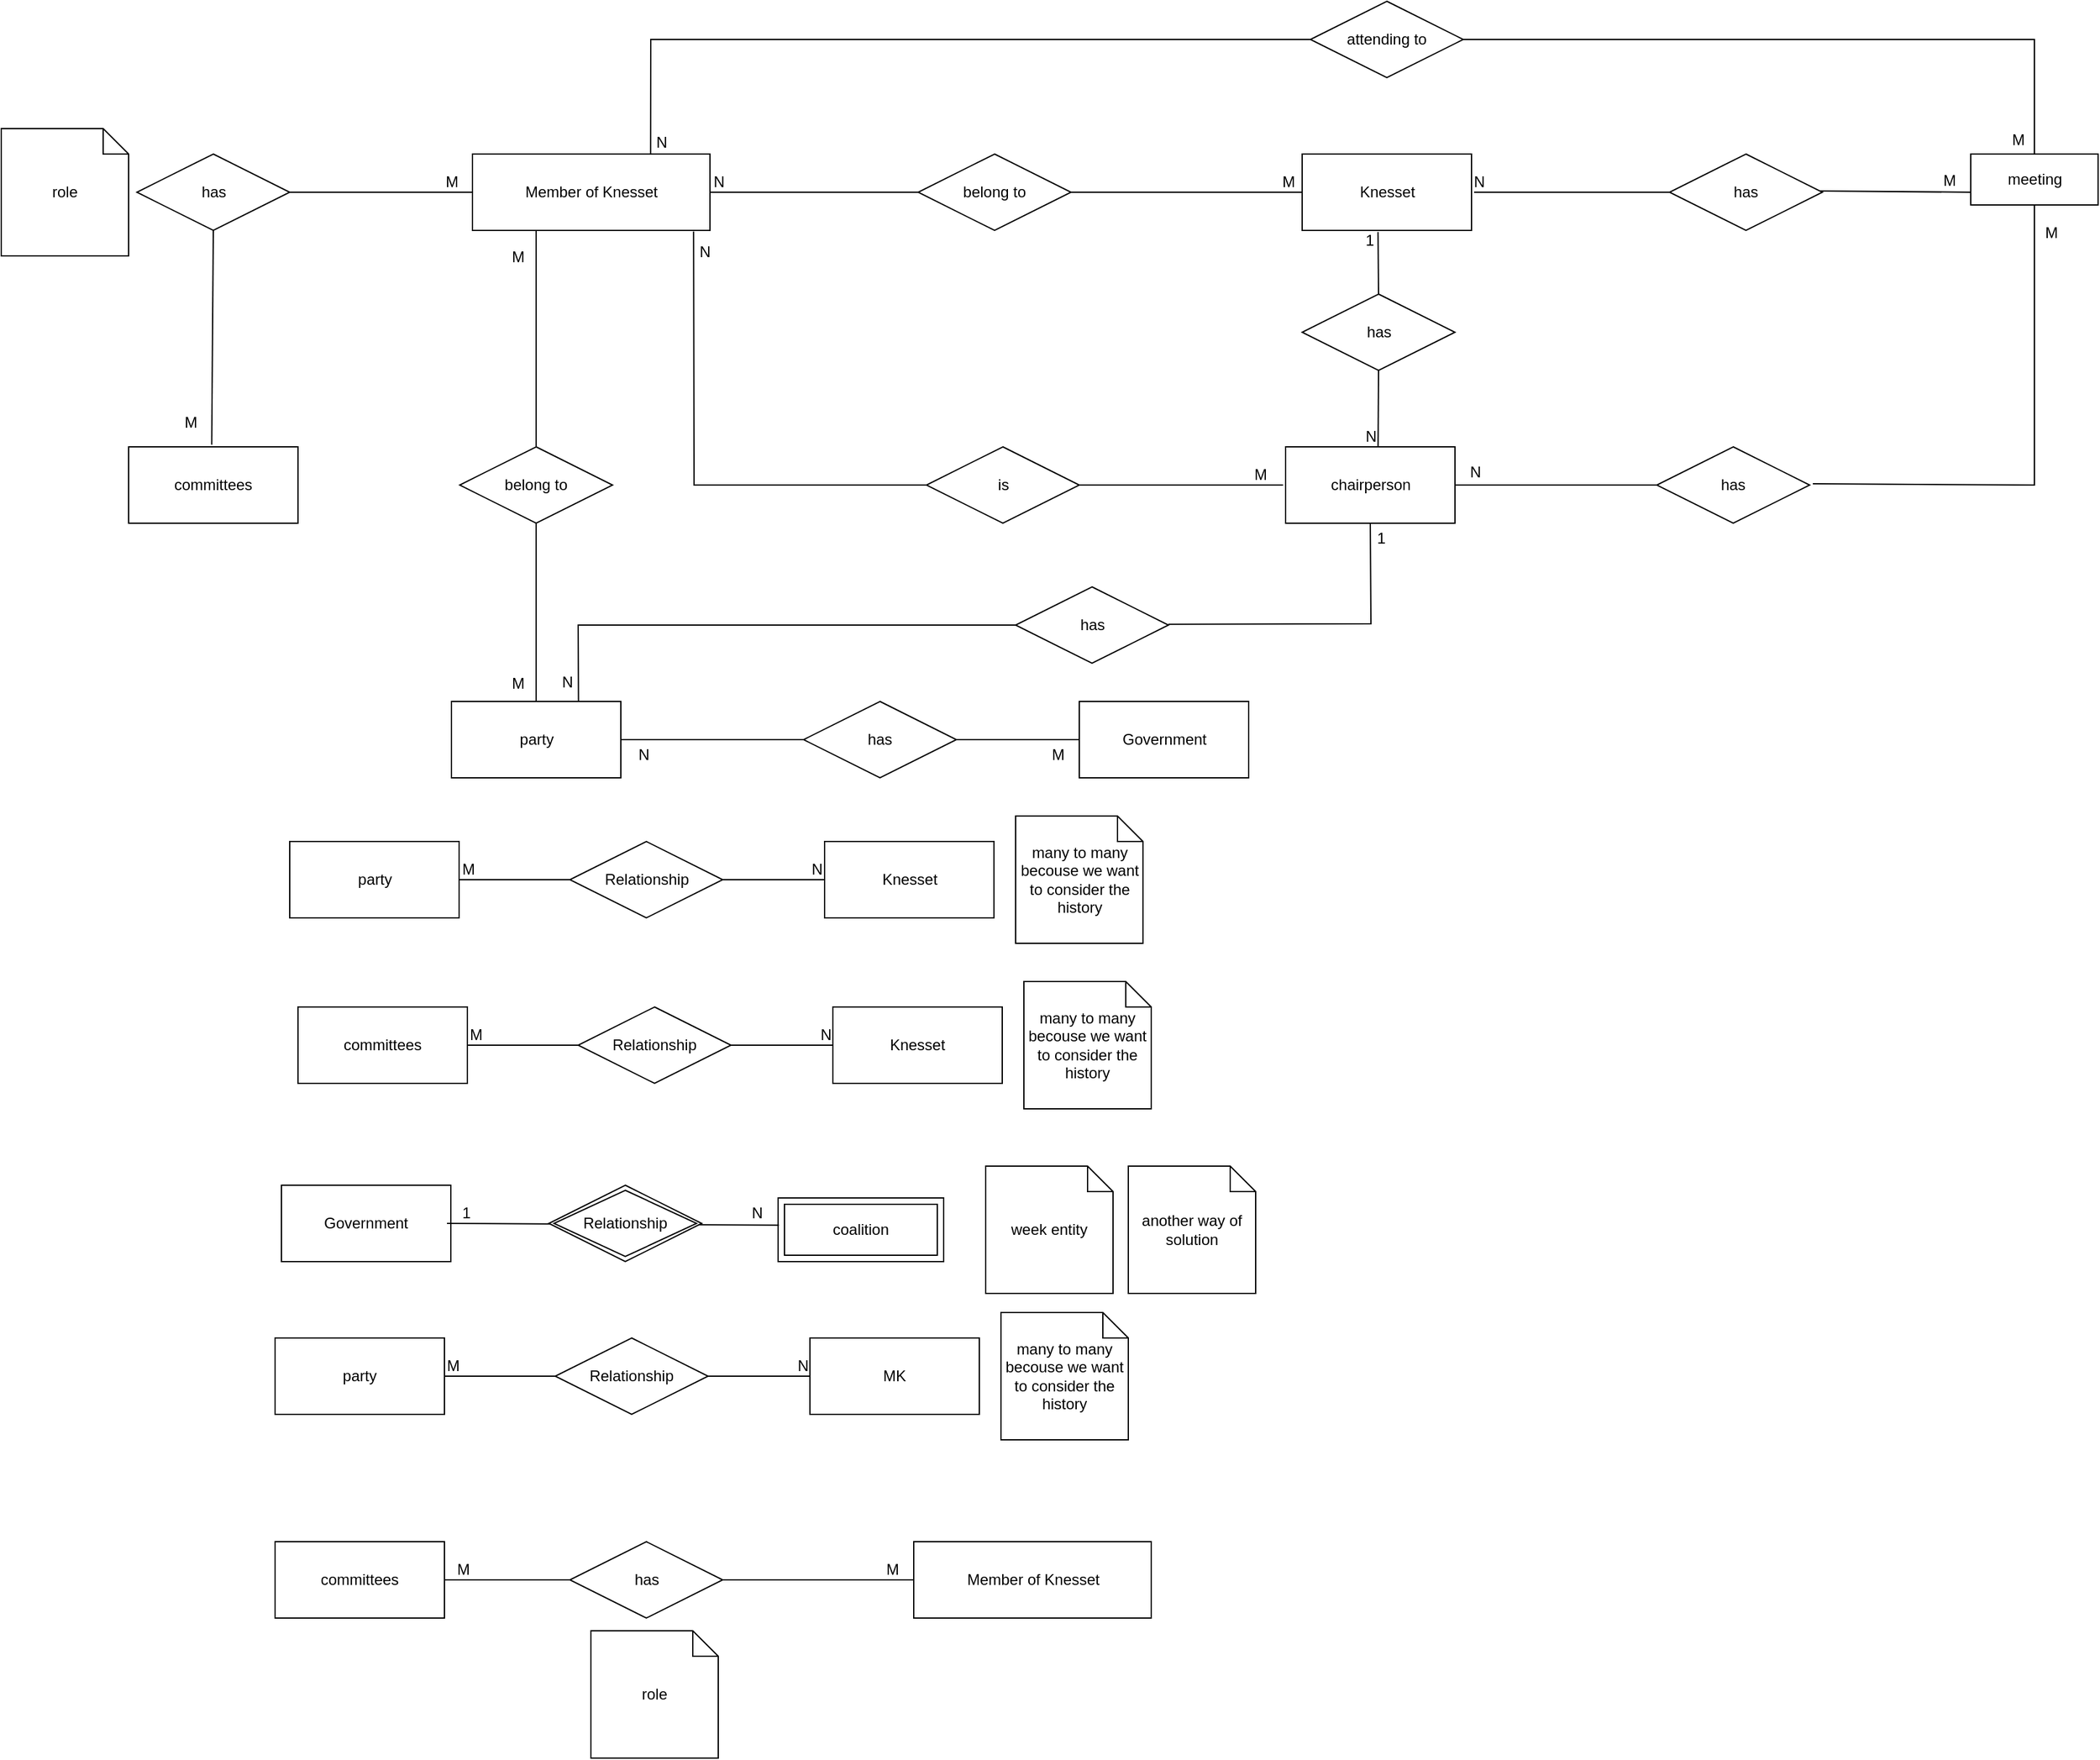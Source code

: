 <mxfile version="21.1.2" type="github">
  <diagram id="R2lEEEUBdFMjLlhIrx00" name="Page-1">
    <mxGraphModel dx="2693" dy="796" grid="1" gridSize="10" guides="1" tooltips="1" connect="1" arrows="1" fold="1" page="1" pageScale="1" pageWidth="850" pageHeight="1100" math="0" shadow="0" extFonts="Permanent Marker^https://fonts.googleapis.com/css?family=Permanent+Marker">
      <root>
        <mxCell id="0" />
        <mxCell id="1" parent="0" />
        <mxCell id="jUXAa7-mGyFEjl9MFrAE-81" value="" style="endArrow=none;html=1;rounded=0;exitX=0;exitY=0.5;exitDx=0;exitDy=0;entryX=1;entryY=0.5;entryDx=0;entryDy=0;" parent="1" target="jUXAa7-mGyFEjl9MFrAE-133" edge="1">
          <mxGeometry relative="1" as="geometry">
            <mxPoint x="216.5" y="290" as="sourcePoint" />
            <mxPoint x="86.5" y="290.0" as="targetPoint" />
          </mxGeometry>
        </mxCell>
        <mxCell id="jUXAa7-mGyFEjl9MFrAE-82" value="N" style="resizable=0;html=1;whiteSpace=wrap;align=right;verticalAlign=bottom;" parent="jUXAa7-mGyFEjl9MFrAE-81" connectable="0" vertex="1">
          <mxGeometry x="1" relative="1" as="geometry">
            <mxPoint x="13" as="offset" />
          </mxGeometry>
        </mxCell>
        <mxCell id="jUXAa7-mGyFEjl9MFrAE-83" value="" style="endArrow=none;html=1;rounded=0;exitX=0;exitY=0.5;exitDx=0;exitDy=0;entryX=1;entryY=0.5;entryDx=0;entryDy=0;" parent="1" source="jUXAa7-mGyFEjl9MFrAE-132" target="Pxb558oeFymsxxHflNNw-9" edge="1">
          <mxGeometry relative="1" as="geometry">
            <mxPoint x="432.5" y="290.21" as="sourcePoint" />
            <mxPoint x="336.5" y="290" as="targetPoint" />
          </mxGeometry>
        </mxCell>
        <mxCell id="jUXAa7-mGyFEjl9MFrAE-84" value="M" style="resizable=0;html=1;whiteSpace=wrap;align=left;verticalAlign=bottom;" parent="jUXAa7-mGyFEjl9MFrAE-83" connectable="0" vertex="1">
          <mxGeometry x="-1" relative="1" as="geometry">
            <mxPoint x="-18" as="offset" />
          </mxGeometry>
        </mxCell>
        <mxCell id="jUXAa7-mGyFEjl9MFrAE-85" value="" style="resizable=0;html=1;whiteSpace=wrap;align=right;verticalAlign=bottom;" parent="jUXAa7-mGyFEjl9MFrAE-83" connectable="0" vertex="1">
          <mxGeometry x="1" relative="1" as="geometry" />
        </mxCell>
        <mxCell id="jUXAa7-mGyFEjl9MFrAE-86" value="" style="endArrow=none;html=1;rounded=0;exitX=0;exitY=0.5;exitDx=0;exitDy=0;entryX=0.931;entryY=1.015;entryDx=0;entryDy=0;entryPerimeter=0;" parent="1" target="jUXAa7-mGyFEjl9MFrAE-133" edge="1">
          <mxGeometry relative="1" as="geometry">
            <mxPoint x="216.5" y="520.0" as="sourcePoint" />
            <mxPoint x="66.5" y="350" as="targetPoint" />
            <Array as="points">
              <mxPoint x="34" y="520" />
            </Array>
          </mxGeometry>
        </mxCell>
        <mxCell id="jUXAa7-mGyFEjl9MFrAE-87" value="N" style="resizable=0;html=1;whiteSpace=wrap;align=right;verticalAlign=bottom;" parent="jUXAa7-mGyFEjl9MFrAE-86" connectable="0" vertex="1">
          <mxGeometry x="1" relative="1" as="geometry">
            <mxPoint x="15" y="24" as="offset" />
          </mxGeometry>
        </mxCell>
        <mxCell id="jUXAa7-mGyFEjl9MFrAE-89" value="" style="endArrow=none;html=1;rounded=0;entryX=1;entryY=0.5;entryDx=0;entryDy=0;" parent="1" edge="1">
          <mxGeometry relative="1" as="geometry">
            <mxPoint x="496.5" y="520" as="sourcePoint" />
            <mxPoint x="336.5" y="520.0" as="targetPoint" />
          </mxGeometry>
        </mxCell>
        <mxCell id="jUXAa7-mGyFEjl9MFrAE-90" value="M" style="resizable=0;html=1;whiteSpace=wrap;align=left;verticalAlign=bottom;" parent="jUXAa7-mGyFEjl9MFrAE-89" connectable="0" vertex="1">
          <mxGeometry x="-1" relative="1" as="geometry">
            <mxPoint x="-25" as="offset" />
          </mxGeometry>
        </mxCell>
        <mxCell id="jUXAa7-mGyFEjl9MFrAE-91" value="" style="resizable=0;html=1;whiteSpace=wrap;align=right;verticalAlign=bottom;" parent="jUXAa7-mGyFEjl9MFrAE-89" connectable="0" vertex="1">
          <mxGeometry x="1" relative="1" as="geometry" />
        </mxCell>
        <mxCell id="jUXAa7-mGyFEjl9MFrAE-93" value="" style="endArrow=none;html=1;rounded=0;exitX=0.5;exitY=0;exitDx=0;exitDy=0;entryX=0.448;entryY=1.02;entryDx=0;entryDy=0;entryPerimeter=0;" parent="1" target="jUXAa7-mGyFEjl9MFrAE-132" edge="1">
          <mxGeometry relative="1" as="geometry">
            <mxPoint x="571.5" y="370" as="sourcePoint" />
            <mxPoint x="575.562" y="320" as="targetPoint" />
          </mxGeometry>
        </mxCell>
        <mxCell id="jUXAa7-mGyFEjl9MFrAE-94" value="1" style="resizable=0;html=1;whiteSpace=wrap;align=right;verticalAlign=bottom;" parent="jUXAa7-mGyFEjl9MFrAE-93" connectable="0" vertex="1">
          <mxGeometry x="1" relative="1" as="geometry">
            <mxPoint x="-2" y="15" as="offset" />
          </mxGeometry>
        </mxCell>
        <mxCell id="jUXAa7-mGyFEjl9MFrAE-97" value="" style="endArrow=none;html=1;rounded=0;exitX=0.5;exitY=1;exitDx=0;exitDy=0;entryX=0.546;entryY=0.016;entryDx=0;entryDy=0;entryPerimeter=0;" parent="1" target="jUXAa7-mGyFEjl9MFrAE-131" edge="1">
          <mxGeometry relative="1" as="geometry">
            <mxPoint x="571.5" y="430" as="sourcePoint" />
            <mxPoint x="571.5" y="460" as="targetPoint" />
          </mxGeometry>
        </mxCell>
        <mxCell id="jUXAa7-mGyFEjl9MFrAE-98" value="N" style="resizable=0;html=1;whiteSpace=wrap;align=right;verticalAlign=bottom;" parent="jUXAa7-mGyFEjl9MFrAE-97" connectable="0" vertex="1">
          <mxGeometry x="1" relative="1" as="geometry" />
        </mxCell>
        <mxCell id="jUXAa7-mGyFEjl9MFrAE-100" value="" style="endArrow=none;html=1;rounded=0;" parent="1" source="Pxb558oeFymsxxHflNNw-11" edge="1">
          <mxGeometry relative="1" as="geometry">
            <mxPoint x="796.5" y="290" as="sourcePoint" />
            <mxPoint x="646.5" y="290" as="targetPoint" />
          </mxGeometry>
        </mxCell>
        <mxCell id="jUXAa7-mGyFEjl9MFrAE-101" value="N" style="resizable=0;html=1;whiteSpace=wrap;align=right;verticalAlign=bottom;" parent="jUXAa7-mGyFEjl9MFrAE-100" connectable="0" vertex="1">
          <mxGeometry x="1" relative="1" as="geometry">
            <mxPoint x="10" as="offset" />
          </mxGeometry>
        </mxCell>
        <mxCell id="jUXAa7-mGyFEjl9MFrAE-102" value="" style="endArrow=none;html=1;rounded=0;entryX=0;entryY=0.75;entryDx=0;entryDy=0;" parent="1" target="jUXAa7-mGyFEjl9MFrAE-130" edge="1">
          <mxGeometry relative="1" as="geometry">
            <mxPoint x="916.5" y="289" as="sourcePoint" />
            <mxPoint x="1003.75" y="289.82" as="targetPoint" />
          </mxGeometry>
        </mxCell>
        <mxCell id="jUXAa7-mGyFEjl9MFrAE-103" value="M" style="resizable=0;html=1;whiteSpace=wrap;align=right;verticalAlign=bottom;" parent="jUXAa7-mGyFEjl9MFrAE-102" connectable="0" vertex="1">
          <mxGeometry x="1" relative="1" as="geometry">
            <mxPoint x="-10" as="offset" />
          </mxGeometry>
        </mxCell>
        <mxCell id="jUXAa7-mGyFEjl9MFrAE-111" value="" style="endArrow=none;html=1;rounded=0;entryX=0;entryY=0.5;entryDx=0;entryDy=0;" parent="1" target="jUXAa7-mGyFEjl9MFrAE-133" edge="1">
          <mxGeometry relative="1" as="geometry">
            <mxPoint x="-283.5" y="290" as="sourcePoint" />
            <mxPoint x="-163.5" y="290.0" as="targetPoint" />
          </mxGeometry>
        </mxCell>
        <mxCell id="jUXAa7-mGyFEjl9MFrAE-112" value="M" style="resizable=0;html=1;whiteSpace=wrap;align=right;verticalAlign=bottom;" parent="jUXAa7-mGyFEjl9MFrAE-111" connectable="0" vertex="1">
          <mxGeometry x="1" relative="1" as="geometry">
            <mxPoint x="-10" as="offset" />
          </mxGeometry>
        </mxCell>
        <mxCell id="jUXAa7-mGyFEjl9MFrAE-113" value="" style="endArrow=none;html=1;rounded=0;entryX=0.395;entryY=-0.013;entryDx=0;entryDy=0;exitX=0.5;exitY=1;exitDx=0;exitDy=0;entryPerimeter=0;" parent="1" edge="1">
          <mxGeometry relative="1" as="geometry">
            <mxPoint x="-343.5" y="320" as="sourcePoint" />
            <mxPoint x="-344.75" y="488.31" as="targetPoint" />
          </mxGeometry>
        </mxCell>
        <mxCell id="jUXAa7-mGyFEjl9MFrAE-114" value="M" style="resizable=0;html=1;whiteSpace=wrap;align=right;verticalAlign=bottom;" parent="jUXAa7-mGyFEjl9MFrAE-113" connectable="0" vertex="1">
          <mxGeometry x="1" relative="1" as="geometry">
            <mxPoint x="-10" y="-9" as="offset" />
          </mxGeometry>
        </mxCell>
        <mxCell id="jUXAa7-mGyFEjl9MFrAE-117" value="" style="endArrow=none;html=1;rounded=0;exitX=0.5;exitY=1;exitDx=0;exitDy=0;entryX=0.5;entryY=0;entryDx=0;entryDy=0;" parent="1" target="jUXAa7-mGyFEjl9MFrAE-134" edge="1">
          <mxGeometry relative="1" as="geometry">
            <mxPoint x="-90" y="550.0" as="sourcePoint" />
            <mxPoint x="-55.5" y="690" as="targetPoint" />
          </mxGeometry>
        </mxCell>
        <mxCell id="jUXAa7-mGyFEjl9MFrAE-118" value="M" style="resizable=0;html=1;whiteSpace=wrap;align=right;verticalAlign=bottom;" parent="jUXAa7-mGyFEjl9MFrAE-117" connectable="0" vertex="1">
          <mxGeometry x="1" relative="1" as="geometry">
            <mxPoint x="-8" y="-6" as="offset" />
          </mxGeometry>
        </mxCell>
        <mxCell id="jUXAa7-mGyFEjl9MFrAE-119" value="" style="endArrow=none;html=1;rounded=0;exitX=0.5;exitY=0;exitDx=0;exitDy=0;" parent="1" edge="1">
          <mxGeometry relative="1" as="geometry">
            <mxPoint x="-90" y="490" as="sourcePoint" />
            <mxPoint x="-90" y="320" as="targetPoint" />
          </mxGeometry>
        </mxCell>
        <mxCell id="jUXAa7-mGyFEjl9MFrAE-120" value="M" style="resizable=0;html=1;whiteSpace=wrap;align=right;verticalAlign=bottom;" parent="jUXAa7-mGyFEjl9MFrAE-119" connectable="0" vertex="1">
          <mxGeometry x="1" relative="1" as="geometry">
            <mxPoint x="-8" y="29" as="offset" />
          </mxGeometry>
        </mxCell>
        <mxCell id="jUXAa7-mGyFEjl9MFrAE-124" value="" style="endArrow=none;html=1;rounded=0;entryX=1;entryY=0.5;entryDx=0;entryDy=0;" parent="1" target="jUXAa7-mGyFEjl9MFrAE-131" edge="1">
          <mxGeometry relative="1" as="geometry">
            <mxPoint x="792.5" y="520.0" as="sourcePoint" />
            <mxPoint x="684.5" y="522" as="targetPoint" />
          </mxGeometry>
        </mxCell>
        <mxCell id="jUXAa7-mGyFEjl9MFrAE-125" value="N" style="resizable=0;html=1;whiteSpace=wrap;align=right;verticalAlign=bottom;" parent="jUXAa7-mGyFEjl9MFrAE-124" connectable="0" vertex="1">
          <mxGeometry x="1" relative="1" as="geometry">
            <mxPoint x="22" y="-2" as="offset" />
          </mxGeometry>
        </mxCell>
        <mxCell id="jUXAa7-mGyFEjl9MFrAE-127" value="" style="endArrow=none;html=1;rounded=0;entryX=0.5;entryY=1;entryDx=0;entryDy=0;" parent="1" target="jUXAa7-mGyFEjl9MFrAE-130" edge="1">
          <mxGeometry relative="1" as="geometry">
            <mxPoint x="912.5" y="519" as="sourcePoint" />
            <mxPoint x="1086.5" y="330" as="targetPoint" />
            <Array as="points">
              <mxPoint x="1086.5" y="520" />
            </Array>
          </mxGeometry>
        </mxCell>
        <mxCell id="jUXAa7-mGyFEjl9MFrAE-128" value="M" style="resizable=0;html=1;whiteSpace=wrap;align=right;verticalAlign=bottom;" parent="jUXAa7-mGyFEjl9MFrAE-127" connectable="0" vertex="1">
          <mxGeometry x="1" relative="1" as="geometry">
            <mxPoint x="20" y="30" as="offset" />
          </mxGeometry>
        </mxCell>
        <mxCell id="jUXAa7-mGyFEjl9MFrAE-130" value="meeting" style="whiteSpace=wrap;html=1;align=center;" parent="1" vertex="1">
          <mxGeometry x="1036.5" y="260" width="100" height="40" as="geometry" />
        </mxCell>
        <mxCell id="jUXAa7-mGyFEjl9MFrAE-131" value="chairperson" style="whiteSpace=wrap;html=1;align=center;" parent="1" vertex="1">
          <mxGeometry x="498.5" y="490" width="133" height="60" as="geometry" />
        </mxCell>
        <mxCell id="jUXAa7-mGyFEjl9MFrAE-132" value="Knesset" style="whiteSpace=wrap;html=1;align=center;" parent="1" vertex="1">
          <mxGeometry x="511.5" y="260" width="133" height="60" as="geometry" />
        </mxCell>
        <mxCell id="jUXAa7-mGyFEjl9MFrAE-133" value="Member of Knesset" style="whiteSpace=wrap;html=1;align=center;" parent="1" vertex="1">
          <mxGeometry x="-140" y="260" width="186.5" height="60" as="geometry" />
        </mxCell>
        <mxCell id="jUXAa7-mGyFEjl9MFrAE-134" value="party" style="whiteSpace=wrap;html=1;align=center;" parent="1" vertex="1">
          <mxGeometry x="-156.5" y="690" width="133" height="60" as="geometry" />
        </mxCell>
        <mxCell id="jUXAa7-mGyFEjl9MFrAE-135" value="Government" style="whiteSpace=wrap;html=1;align=center;" parent="1" vertex="1">
          <mxGeometry x="336.5" y="690" width="133" height="60" as="geometry" />
        </mxCell>
        <mxCell id="jUXAa7-mGyFEjl9MFrAE-140" value="" style="endArrow=none;html=1;rounded=0;entryX=1;entryY=0.5;entryDx=0;entryDy=0;exitX=0;exitY=0.5;exitDx=0;exitDy=0;" parent="1" source="Pxb558oeFymsxxHflNNw-6" target="jUXAa7-mGyFEjl9MFrAE-134" edge="1">
          <mxGeometry relative="1" as="geometry">
            <mxPoint x="116.5" y="720" as="sourcePoint" />
            <mxPoint x="266.5" y="760" as="targetPoint" />
          </mxGeometry>
        </mxCell>
        <mxCell id="jUXAa7-mGyFEjl9MFrAE-141" value="N" style="resizable=0;html=1;whiteSpace=wrap;align=right;verticalAlign=bottom;" parent="jUXAa7-mGyFEjl9MFrAE-140" connectable="0" vertex="1">
          <mxGeometry x="1" relative="1" as="geometry">
            <mxPoint x="24" y="20" as="offset" />
          </mxGeometry>
        </mxCell>
        <mxCell id="jUXAa7-mGyFEjl9MFrAE-142" value="" style="endArrow=none;html=1;rounded=0;entryX=0;entryY=0.5;entryDx=0;entryDy=0;exitX=1;exitY=0.5;exitDx=0;exitDy=0;" parent="1" target="jUXAa7-mGyFEjl9MFrAE-135" edge="1">
          <mxGeometry relative="1" as="geometry">
            <mxPoint x="236.5" y="720" as="sourcePoint" />
            <mxPoint x="266.5" y="760" as="targetPoint" />
          </mxGeometry>
        </mxCell>
        <mxCell id="jUXAa7-mGyFEjl9MFrAE-143" value="M" style="resizable=0;html=1;whiteSpace=wrap;align=right;verticalAlign=bottom;" parent="jUXAa7-mGyFEjl9MFrAE-142" connectable="0" vertex="1">
          <mxGeometry x="1" relative="1" as="geometry">
            <mxPoint x="-10" y="20" as="offset" />
          </mxGeometry>
        </mxCell>
        <mxCell id="jUXAa7-mGyFEjl9MFrAE-144" value="" style="endArrow=none;html=1;rounded=0;entryX=0.75;entryY=0;entryDx=0;entryDy=0;exitX=0;exitY=0.5;exitDx=0;exitDy=0;" parent="1" target="jUXAa7-mGyFEjl9MFrAE-134" edge="1">
          <mxGeometry relative="1" as="geometry">
            <mxPoint x="286.5" y="630" as="sourcePoint" />
            <mxPoint x="46.5" y="650" as="targetPoint" />
            <Array as="points">
              <mxPoint x="-57" y="630" />
            </Array>
          </mxGeometry>
        </mxCell>
        <mxCell id="jUXAa7-mGyFEjl9MFrAE-145" value="N" style="resizable=0;html=1;whiteSpace=wrap;align=right;verticalAlign=bottom;" parent="jUXAa7-mGyFEjl9MFrAE-144" connectable="0" vertex="1">
          <mxGeometry x="1" relative="1" as="geometry">
            <mxPoint x="-3" y="-6" as="offset" />
          </mxGeometry>
        </mxCell>
        <mxCell id="jUXAa7-mGyFEjl9MFrAE-147" value="" style="endArrow=none;html=1;rounded=0;entryX=0.5;entryY=1;entryDx=0;entryDy=0;" parent="1" target="jUXAa7-mGyFEjl9MFrAE-131" edge="1">
          <mxGeometry relative="1" as="geometry">
            <mxPoint x="406.5" y="629.41" as="sourcePoint" />
            <mxPoint x="566.5" y="629.41" as="targetPoint" />
            <Array as="points">
              <mxPoint x="565.5" y="629" />
            </Array>
          </mxGeometry>
        </mxCell>
        <mxCell id="jUXAa7-mGyFEjl9MFrAE-148" value="1" style="resizable=0;html=1;whiteSpace=wrap;align=right;verticalAlign=bottom;" parent="jUXAa7-mGyFEjl9MFrAE-147" connectable="0" vertex="1">
          <mxGeometry x="1" relative="1" as="geometry">
            <mxPoint x="13" y="20" as="offset" />
          </mxGeometry>
        </mxCell>
        <mxCell id="jUXAa7-mGyFEjl9MFrAE-149" value="committees" style="whiteSpace=wrap;html=1;align=center;" parent="1" vertex="1">
          <mxGeometry x="-410" y="490" width="133" height="60" as="geometry" />
        </mxCell>
        <mxCell id="jUXAa7-mGyFEjl9MFrAE-151" value="" style="endArrow=none;html=1;rounded=0;exitX=0;exitY=0.5;exitDx=0;exitDy=0;entryX=0.75;entryY=0;entryDx=0;entryDy=0;" parent="1" target="jUXAa7-mGyFEjl9MFrAE-133" edge="1">
          <mxGeometry relative="1" as="geometry">
            <mxPoint x="518" y="170" as="sourcePoint" />
            <mxPoint x="-13.5" y="170" as="targetPoint" />
            <Array as="points">
              <mxPoint y="170" />
            </Array>
          </mxGeometry>
        </mxCell>
        <mxCell id="jUXAa7-mGyFEjl9MFrAE-152" value="N" style="resizable=0;html=1;whiteSpace=wrap;align=right;verticalAlign=bottom;" parent="jUXAa7-mGyFEjl9MFrAE-151" connectable="0" vertex="1">
          <mxGeometry x="1" relative="1" as="geometry">
            <mxPoint x="15" as="offset" />
          </mxGeometry>
        </mxCell>
        <mxCell id="jUXAa7-mGyFEjl9MFrAE-153" value="" style="endArrow=none;html=1;rounded=0;entryX=0.5;entryY=0;entryDx=0;entryDy=0;exitX=1;exitY=0.5;exitDx=0;exitDy=0;" parent="1" target="jUXAa7-mGyFEjl9MFrAE-130" edge="1">
          <mxGeometry relative="1" as="geometry">
            <mxPoint x="638" y="170" as="sourcePoint" />
            <mxPoint x="846.5" y="170.5" as="targetPoint" />
            <Array as="points">
              <mxPoint x="1086.5" y="170" />
            </Array>
          </mxGeometry>
        </mxCell>
        <mxCell id="jUXAa7-mGyFEjl9MFrAE-154" value="M" style="resizable=0;html=1;whiteSpace=wrap;align=right;verticalAlign=bottom;" parent="jUXAa7-mGyFEjl9MFrAE-153" connectable="0" vertex="1">
          <mxGeometry x="1" relative="1" as="geometry">
            <mxPoint x="-6" y="-3" as="offset" />
          </mxGeometry>
        </mxCell>
        <mxCell id="Pxb558oeFymsxxHflNNw-4" value="has" style="shape=rhombus;perimeter=rhombusPerimeter;whiteSpace=wrap;html=1;align=center;" parent="1" vertex="1">
          <mxGeometry x="511.5" y="370" width="120" height="60" as="geometry" />
        </mxCell>
        <mxCell id="Pxb558oeFymsxxHflNNw-5" value="has" style="shape=rhombus;perimeter=rhombusPerimeter;whiteSpace=wrap;html=1;align=center;" parent="1" vertex="1">
          <mxGeometry x="286.5" y="600" width="120" height="60" as="geometry" />
        </mxCell>
        <mxCell id="Pxb558oeFymsxxHflNNw-6" value="has" style="shape=rhombus;perimeter=rhombusPerimeter;whiteSpace=wrap;html=1;align=center;" parent="1" vertex="1">
          <mxGeometry x="120" y="690" width="120" height="60" as="geometry" />
        </mxCell>
        <mxCell id="Pxb558oeFymsxxHflNNw-7" value="is" style="shape=rhombus;perimeter=rhombusPerimeter;whiteSpace=wrap;html=1;align=center;" parent="1" vertex="1">
          <mxGeometry x="216.5" y="490" width="120" height="60" as="geometry" />
        </mxCell>
        <mxCell id="Pxb558oeFymsxxHflNNw-8" value="belong to" style="shape=rhombus;perimeter=rhombusPerimeter;whiteSpace=wrap;html=1;align=center;" parent="1" vertex="1">
          <mxGeometry x="-150" y="490" width="120" height="60" as="geometry" />
        </mxCell>
        <mxCell id="Pxb558oeFymsxxHflNNw-9" value="belong to" style="shape=rhombus;perimeter=rhombusPerimeter;whiteSpace=wrap;html=1;align=center;" parent="1" vertex="1">
          <mxGeometry x="210" y="260" width="120" height="60" as="geometry" />
        </mxCell>
        <mxCell id="Pxb558oeFymsxxHflNNw-10" value="has" style="shape=rhombus;perimeter=rhombusPerimeter;whiteSpace=wrap;html=1;align=center;" parent="1" vertex="1">
          <mxGeometry x="790" y="490" width="120" height="60" as="geometry" />
        </mxCell>
        <mxCell id="Pxb558oeFymsxxHflNNw-11" value="has" style="shape=rhombus;perimeter=rhombusPerimeter;whiteSpace=wrap;html=1;align=center;" parent="1" vertex="1">
          <mxGeometry x="800" y="260" width="120" height="60" as="geometry" />
        </mxCell>
        <mxCell id="Pxb558oeFymsxxHflNNw-12" value="attending to" style="shape=rhombus;perimeter=rhombusPerimeter;whiteSpace=wrap;html=1;align=center;" parent="1" vertex="1">
          <mxGeometry x="518" y="140" width="120" height="60" as="geometry" />
        </mxCell>
        <mxCell id="Pxb558oeFymsxxHflNNw-13" value="has" style="shape=rhombus;perimeter=rhombusPerimeter;whiteSpace=wrap;html=1;align=center;" parent="1" vertex="1">
          <mxGeometry x="-403.5" y="260" width="120" height="60" as="geometry" />
        </mxCell>
        <mxCell id="ih9Ujqy8G6up0V0xCDx5-1" value="Knesset" style="whiteSpace=wrap;html=1;align=center;" vertex="1" parent="1">
          <mxGeometry x="143" y="930" width="133" height="60" as="geometry" />
        </mxCell>
        <mxCell id="ih9Ujqy8G6up0V0xCDx5-2" value="committees" style="whiteSpace=wrap;html=1;align=center;" vertex="1" parent="1">
          <mxGeometry x="-277" y="930" width="133" height="60" as="geometry" />
        </mxCell>
        <mxCell id="ih9Ujqy8G6up0V0xCDx5-5" value="" style="endArrow=none;html=1;rounded=0;exitX=1;exitY=0.5;exitDx=0;exitDy=0;" edge="1" parent="1" source="ih9Ujqy8G6up0V0xCDx5-2">
          <mxGeometry relative="1" as="geometry">
            <mxPoint x="13" y="930" as="sourcePoint" />
            <mxPoint x="143" y="960" as="targetPoint" />
          </mxGeometry>
        </mxCell>
        <mxCell id="ih9Ujqy8G6up0V0xCDx5-6" value="M" style="resizable=0;html=1;whiteSpace=wrap;align=left;verticalAlign=bottom;" connectable="0" vertex="1" parent="ih9Ujqy8G6up0V0xCDx5-5">
          <mxGeometry x="-1" relative="1" as="geometry" />
        </mxCell>
        <mxCell id="ih9Ujqy8G6up0V0xCDx5-7" value="N" style="resizable=0;html=1;whiteSpace=wrap;align=right;verticalAlign=bottom;" connectable="0" vertex="1" parent="ih9Ujqy8G6up0V0xCDx5-5">
          <mxGeometry x="1" relative="1" as="geometry" />
        </mxCell>
        <mxCell id="ih9Ujqy8G6up0V0xCDx5-4" value="Relationship" style="shape=rhombus;perimeter=rhombusPerimeter;whiteSpace=wrap;html=1;align=center;" vertex="1" parent="1">
          <mxGeometry x="-57" y="930" width="120" height="60" as="geometry" />
        </mxCell>
        <mxCell id="ih9Ujqy8G6up0V0xCDx5-9" value="many to many becouse we want to consider the history" style="shape=note;size=20;whiteSpace=wrap;html=1;" vertex="1" parent="1">
          <mxGeometry x="293" y="910" width="100" height="100" as="geometry" />
        </mxCell>
        <mxCell id="ih9Ujqy8G6up0V0xCDx5-10" value="role" style="shape=note;size=20;whiteSpace=wrap;html=1;" vertex="1" parent="1">
          <mxGeometry x="-510" y="240" width="100" height="100" as="geometry" />
        </mxCell>
        <mxCell id="ih9Ujqy8G6up0V0xCDx5-12" value="Government" style="whiteSpace=wrap;html=1;align=center;" vertex="1" parent="1">
          <mxGeometry x="-290" y="1070" width="133" height="60" as="geometry" />
        </mxCell>
        <mxCell id="ih9Ujqy8G6up0V0xCDx5-14" value="coalition" style="shape=ext;margin=3;double=1;whiteSpace=wrap;html=1;align=center;" vertex="1" parent="1">
          <mxGeometry x="100" y="1080" width="130" height="50" as="geometry" />
        </mxCell>
        <mxCell id="ih9Ujqy8G6up0V0xCDx5-15" value="week entity&lt;br&gt;" style="shape=note;size=20;whiteSpace=wrap;html=1;" vertex="1" parent="1">
          <mxGeometry x="263" y="1055" width="100" height="100" as="geometry" />
        </mxCell>
        <mxCell id="ih9Ujqy8G6up0V0xCDx5-19" value="" style="endArrow=none;html=1;rounded=0;entryX=0.005;entryY=0.428;entryDx=0;entryDy=0;entryPerimeter=0;" edge="1" parent="1" target="ih9Ujqy8G6up0V0xCDx5-14">
          <mxGeometry relative="1" as="geometry">
            <mxPoint x="-160" y="1100" as="sourcePoint" />
            <mxPoint y="1100" as="targetPoint" />
          </mxGeometry>
        </mxCell>
        <mxCell id="ih9Ujqy8G6up0V0xCDx5-20" value="1" style="resizable=0;html=1;whiteSpace=wrap;align=left;verticalAlign=bottom;" connectable="0" vertex="1" parent="ih9Ujqy8G6up0V0xCDx5-19">
          <mxGeometry x="-1" relative="1" as="geometry">
            <mxPoint x="10" as="offset" />
          </mxGeometry>
        </mxCell>
        <mxCell id="ih9Ujqy8G6up0V0xCDx5-21" value="N" style="resizable=0;html=1;whiteSpace=wrap;align=right;verticalAlign=bottom;" connectable="0" vertex="1" parent="ih9Ujqy8G6up0V0xCDx5-19">
          <mxGeometry x="1" relative="1" as="geometry">
            <mxPoint x="-11" y="-1" as="offset" />
          </mxGeometry>
        </mxCell>
        <mxCell id="ih9Ujqy8G6up0V0xCDx5-13" value="Relationship" style="shape=rhombus;double=1;perimeter=rhombusPerimeter;whiteSpace=wrap;html=1;align=center;" vertex="1" parent="1">
          <mxGeometry x="-80" y="1070" width="120" height="60" as="geometry" />
        </mxCell>
        <mxCell id="ih9Ujqy8G6up0V0xCDx5-22" value="another way of solution" style="shape=note;size=20;whiteSpace=wrap;html=1;" vertex="1" parent="1">
          <mxGeometry x="375" y="1055" width="100" height="100" as="geometry" />
        </mxCell>
        <mxCell id="ih9Ujqy8G6up0V0xCDx5-24" value="Knesset" style="whiteSpace=wrap;html=1;align=center;" vertex="1" parent="1">
          <mxGeometry x="136.5" y="800" width="133" height="60" as="geometry" />
        </mxCell>
        <mxCell id="ih9Ujqy8G6up0V0xCDx5-25" value="party" style="whiteSpace=wrap;html=1;align=center;" vertex="1" parent="1">
          <mxGeometry x="-283.5" y="800" width="133" height="60" as="geometry" />
        </mxCell>
        <mxCell id="ih9Ujqy8G6up0V0xCDx5-26" value="" style="endArrow=none;html=1;rounded=0;exitX=1;exitY=0.5;exitDx=0;exitDy=0;" edge="1" source="ih9Ujqy8G6up0V0xCDx5-25" parent="1">
          <mxGeometry relative="1" as="geometry">
            <mxPoint x="6.5" y="800" as="sourcePoint" />
            <mxPoint x="136.5" y="830" as="targetPoint" />
          </mxGeometry>
        </mxCell>
        <mxCell id="ih9Ujqy8G6up0V0xCDx5-27" value="M" style="resizable=0;html=1;whiteSpace=wrap;align=left;verticalAlign=bottom;" connectable="0" vertex="1" parent="ih9Ujqy8G6up0V0xCDx5-26">
          <mxGeometry x="-1" relative="1" as="geometry" />
        </mxCell>
        <mxCell id="ih9Ujqy8G6up0V0xCDx5-28" value="N" style="resizable=0;html=1;whiteSpace=wrap;align=right;verticalAlign=bottom;" connectable="0" vertex="1" parent="ih9Ujqy8G6up0V0xCDx5-26">
          <mxGeometry x="1" relative="1" as="geometry" />
        </mxCell>
        <mxCell id="ih9Ujqy8G6up0V0xCDx5-29" value="Relationship" style="shape=rhombus;perimeter=rhombusPerimeter;whiteSpace=wrap;html=1;align=center;" vertex="1" parent="1">
          <mxGeometry x="-63.5" y="800" width="120" height="60" as="geometry" />
        </mxCell>
        <mxCell id="ih9Ujqy8G6up0V0xCDx5-30" value="many to many becouse we want to consider the history" style="shape=note;size=20;whiteSpace=wrap;html=1;" vertex="1" parent="1">
          <mxGeometry x="286.5" y="780" width="100" height="100" as="geometry" />
        </mxCell>
        <mxCell id="ih9Ujqy8G6up0V0xCDx5-31" value="MK" style="whiteSpace=wrap;html=1;align=center;" vertex="1" parent="1">
          <mxGeometry x="125" y="1190" width="133" height="60" as="geometry" />
        </mxCell>
        <mxCell id="ih9Ujqy8G6up0V0xCDx5-32" value="party" style="whiteSpace=wrap;html=1;align=center;" vertex="1" parent="1">
          <mxGeometry x="-295" y="1190" width="133" height="60" as="geometry" />
        </mxCell>
        <mxCell id="ih9Ujqy8G6up0V0xCDx5-33" value="" style="endArrow=none;html=1;rounded=0;exitX=1;exitY=0.5;exitDx=0;exitDy=0;" edge="1" parent="1" source="ih9Ujqy8G6up0V0xCDx5-32">
          <mxGeometry relative="1" as="geometry">
            <mxPoint x="-5" y="1190" as="sourcePoint" />
            <mxPoint x="125" y="1220" as="targetPoint" />
          </mxGeometry>
        </mxCell>
        <mxCell id="ih9Ujqy8G6up0V0xCDx5-34" value="M" style="resizable=0;html=1;whiteSpace=wrap;align=left;verticalAlign=bottom;" connectable="0" vertex="1" parent="ih9Ujqy8G6up0V0xCDx5-33">
          <mxGeometry x="-1" relative="1" as="geometry" />
        </mxCell>
        <mxCell id="ih9Ujqy8G6up0V0xCDx5-35" value="N" style="resizable=0;html=1;whiteSpace=wrap;align=right;verticalAlign=bottom;" connectable="0" vertex="1" parent="ih9Ujqy8G6up0V0xCDx5-33">
          <mxGeometry x="1" relative="1" as="geometry" />
        </mxCell>
        <mxCell id="ih9Ujqy8G6up0V0xCDx5-36" value="Relationship" style="shape=rhombus;perimeter=rhombusPerimeter;whiteSpace=wrap;html=1;align=center;" vertex="1" parent="1">
          <mxGeometry x="-75" y="1190" width="120" height="60" as="geometry" />
        </mxCell>
        <mxCell id="ih9Ujqy8G6up0V0xCDx5-37" value="many to many becouse we want to consider the history" style="shape=note;size=20;whiteSpace=wrap;html=1;" vertex="1" parent="1">
          <mxGeometry x="275" y="1170" width="100" height="100" as="geometry" />
        </mxCell>
        <mxCell id="ih9Ujqy8G6up0V0xCDx5-38" value="" style="endArrow=none;html=1;rounded=0;entryX=0;entryY=0.5;entryDx=0;entryDy=0;exitX=1;exitY=0.5;exitDx=0;exitDy=0;" edge="1" parent="1" target="ih9Ujqy8G6up0V0xCDx5-42" source="ih9Ujqy8G6up0V0xCDx5-44">
          <mxGeometry relative="1" as="geometry">
            <mxPoint x="51.5" y="1370" as="sourcePoint" />
            <mxPoint x="171.5" y="1370.0" as="targetPoint" />
            <Array as="points" />
          </mxGeometry>
        </mxCell>
        <mxCell id="ih9Ujqy8G6up0V0xCDx5-39" value="M" style="resizable=0;html=1;whiteSpace=wrap;align=right;verticalAlign=bottom;" connectable="0" vertex="1" parent="ih9Ujqy8G6up0V0xCDx5-38">
          <mxGeometry x="1" relative="1" as="geometry">
            <mxPoint x="-10" as="offset" />
          </mxGeometry>
        </mxCell>
        <mxCell id="ih9Ujqy8G6up0V0xCDx5-45" value="M" style="resizable=0;html=1;whiteSpace=wrap;align=right;verticalAlign=bottom;" connectable="0" vertex="1" parent="ih9Ujqy8G6up0V0xCDx5-38">
          <mxGeometry x="1" relative="1" as="geometry">
            <mxPoint x="-347" as="offset" />
          </mxGeometry>
        </mxCell>
        <mxCell id="ih9Ujqy8G6up0V0xCDx5-40" value="" style="endArrow=none;html=1;rounded=0;entryX=1;entryY=0.5;entryDx=0;entryDy=0;exitX=0;exitY=0.5;exitDx=0;exitDy=0;" edge="1" parent="1" source="ih9Ujqy8G6up0V0xCDx5-44" target="ih9Ujqy8G6up0V0xCDx5-43">
          <mxGeometry relative="1" as="geometry">
            <mxPoint x="-8.5" y="1400" as="sourcePoint" />
            <mxPoint x="-9.75" y="1568.31" as="targetPoint" />
          </mxGeometry>
        </mxCell>
        <mxCell id="ih9Ujqy8G6up0V0xCDx5-41" value="M" style="resizable=0;html=1;whiteSpace=wrap;align=right;verticalAlign=bottom;" connectable="0" vertex="1" parent="ih9Ujqy8G6up0V0xCDx5-40">
          <mxGeometry x="1" relative="1" as="geometry">
            <mxPoint x="-10" y="-9" as="offset" />
          </mxGeometry>
        </mxCell>
        <mxCell id="ih9Ujqy8G6up0V0xCDx5-42" value="Member of Knesset" style="whiteSpace=wrap;html=1;align=center;" vertex="1" parent="1">
          <mxGeometry x="206.5" y="1350" width="186.5" height="60" as="geometry" />
        </mxCell>
        <mxCell id="ih9Ujqy8G6up0V0xCDx5-43" value="committees" style="whiteSpace=wrap;html=1;align=center;" vertex="1" parent="1">
          <mxGeometry x="-295" y="1350" width="133" height="60" as="geometry" />
        </mxCell>
        <mxCell id="ih9Ujqy8G6up0V0xCDx5-44" value="has" style="shape=rhombus;perimeter=rhombusPerimeter;whiteSpace=wrap;html=1;align=center;" vertex="1" parent="1">
          <mxGeometry x="-63.5" y="1350" width="120" height="60" as="geometry" />
        </mxCell>
        <mxCell id="ih9Ujqy8G6up0V0xCDx5-46" value="role" style="shape=note;size=20;whiteSpace=wrap;html=1;" vertex="1" parent="1">
          <mxGeometry x="-47" y="1420" width="100" height="100" as="geometry" />
        </mxCell>
      </root>
    </mxGraphModel>
  </diagram>
</mxfile>
